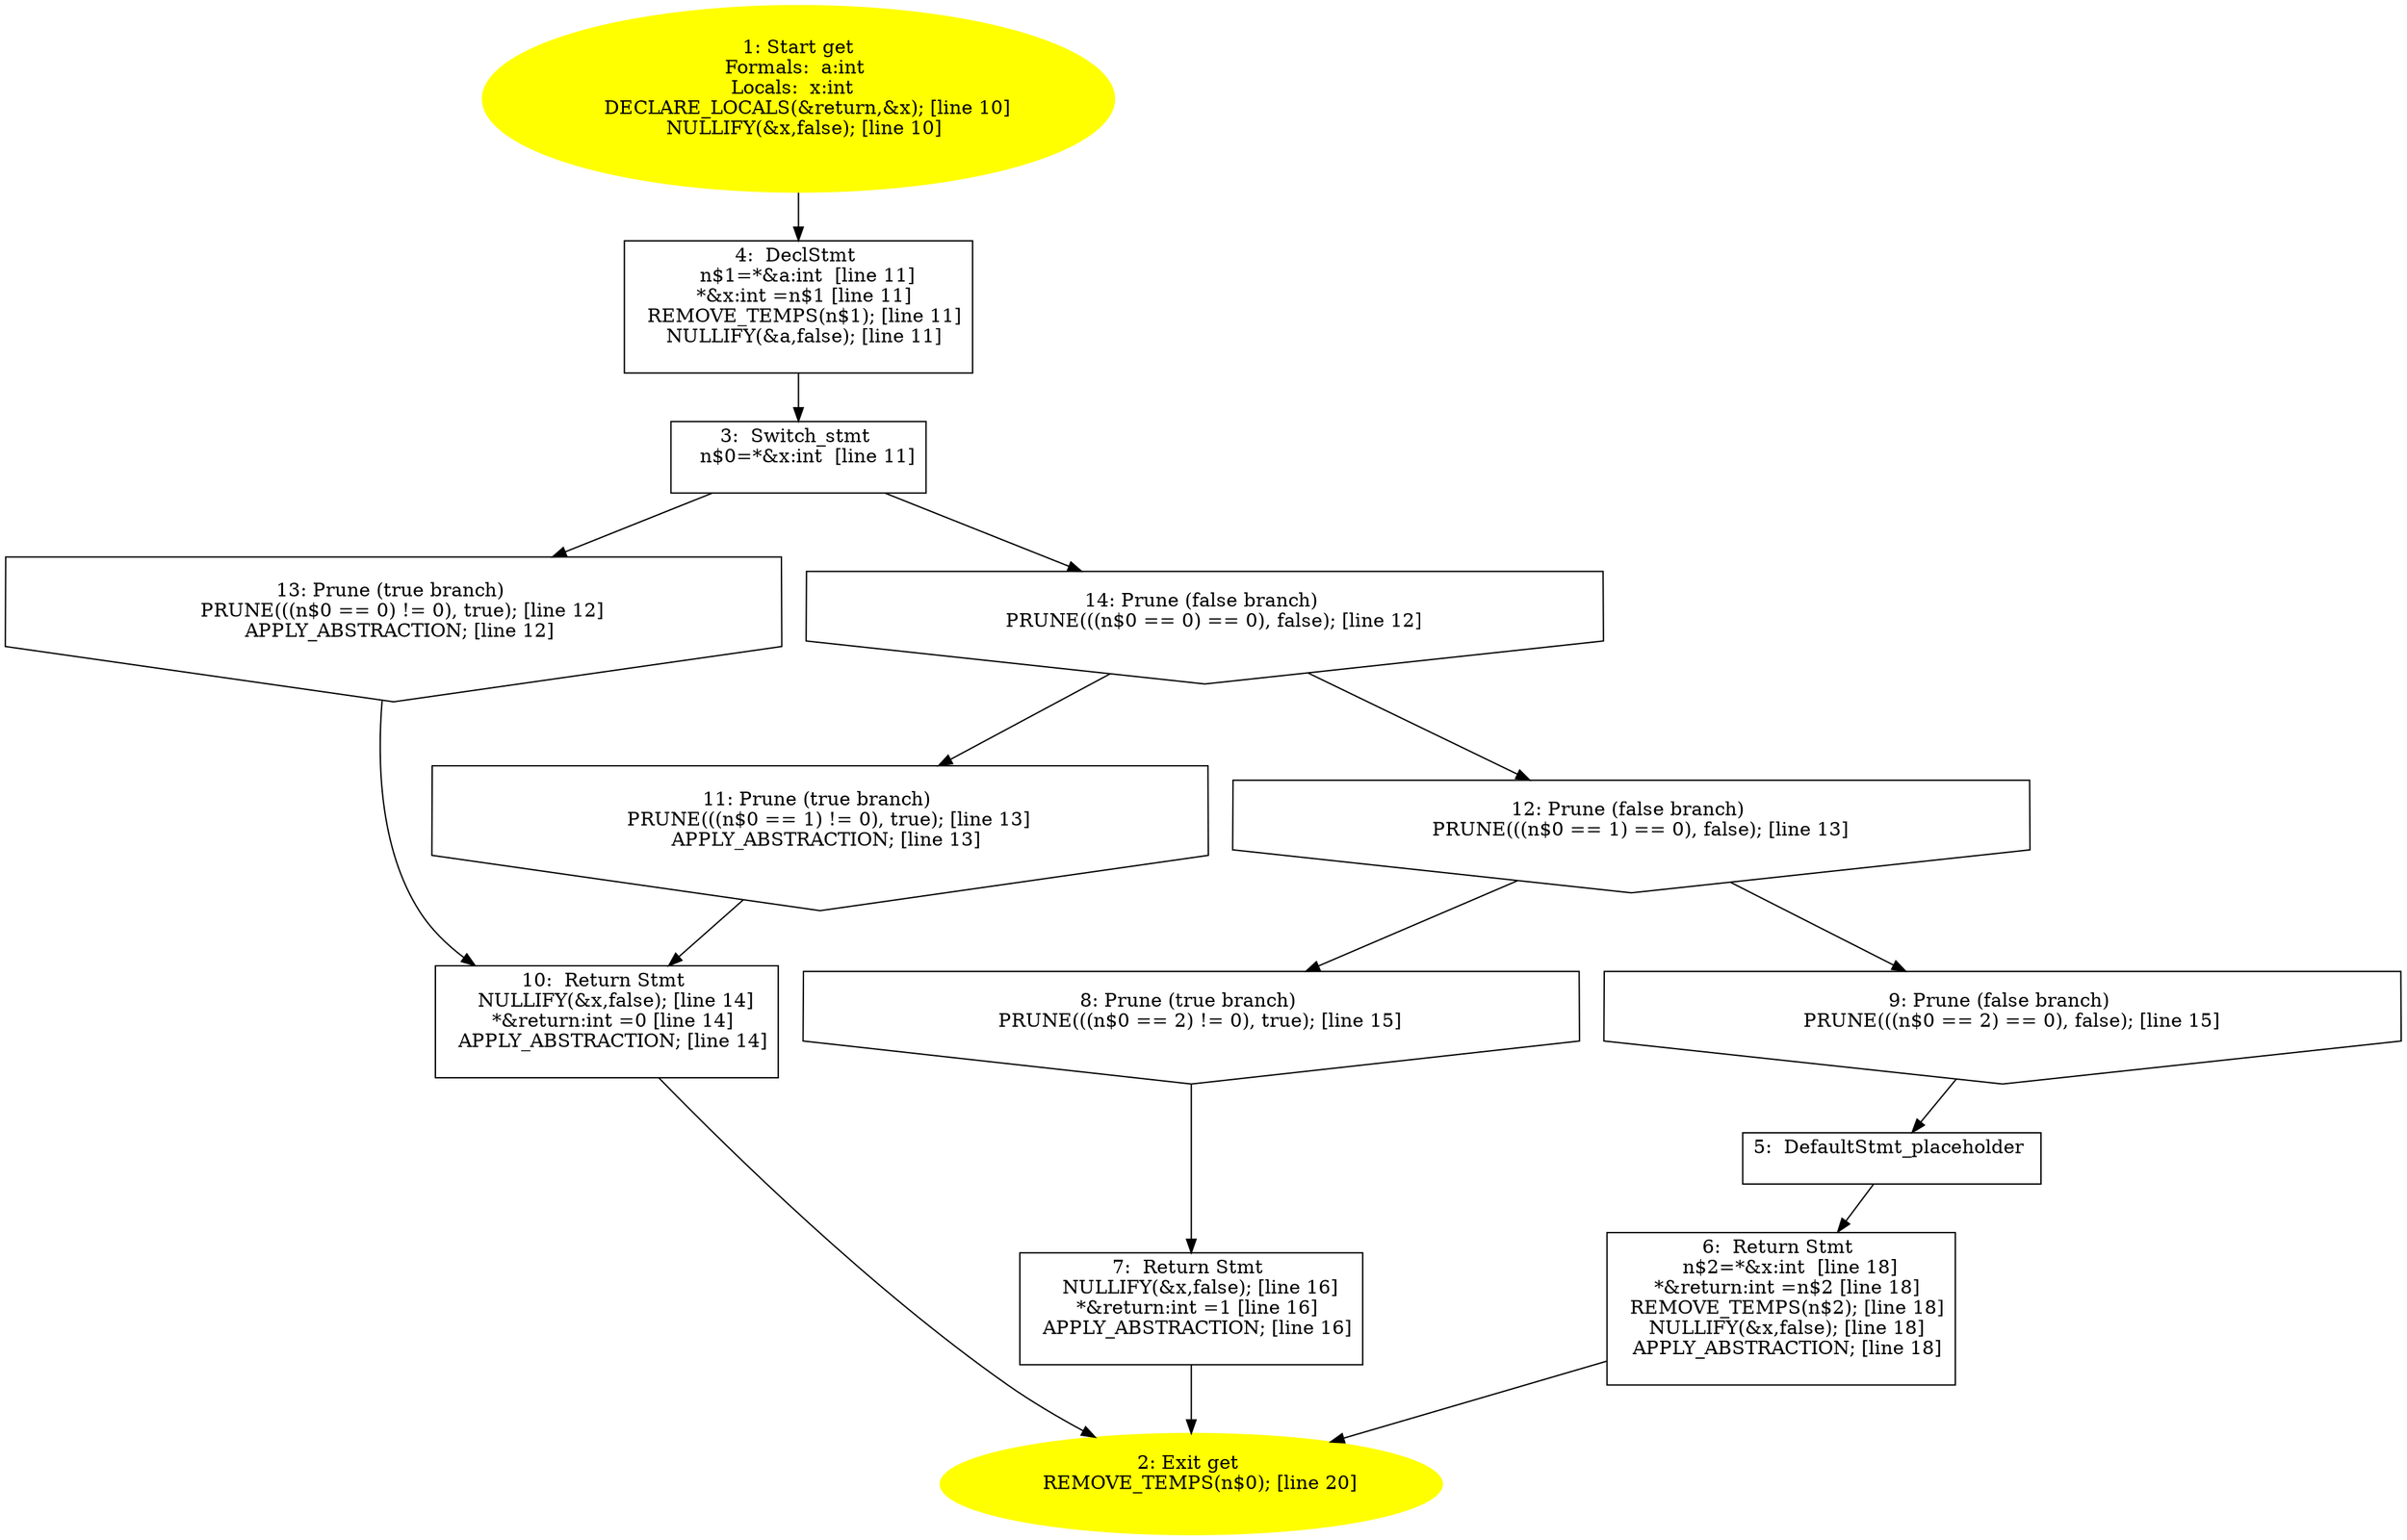 digraph iCFG {
14 [label="14: Prune (false branch) \n   PRUNE(((n$0 == 0) == 0), false); [line 12]\n " shape="invhouse"]
	

	 14 -> 11 ;
	 14 -> 12 ;
13 [label="13: Prune (true branch) \n   PRUNE(((n$0 == 0) != 0), true); [line 12]\n  APPLY_ABSTRACTION; [line 12]\n " shape="invhouse"]
	

	 13 -> 10 ;
12 [label="12: Prune (false branch) \n   PRUNE(((n$0 == 1) == 0), false); [line 13]\n " shape="invhouse"]
	

	 12 -> 8 ;
	 12 -> 9 ;
11 [label="11: Prune (true branch) \n   PRUNE(((n$0 == 1) != 0), true); [line 13]\n  APPLY_ABSTRACTION; [line 13]\n " shape="invhouse"]
	

	 11 -> 10 ;
10 [label="10:  Return Stmt \n   NULLIFY(&x,false); [line 14]\n  *&return:int =0 [line 14]\n  APPLY_ABSTRACTION; [line 14]\n " shape="box"]
	

	 10 -> 2 ;
9 [label="9: Prune (false branch) \n   PRUNE(((n$0 == 2) == 0), false); [line 15]\n " shape="invhouse"]
	

	 9 -> 5 ;
8 [label="8: Prune (true branch) \n   PRUNE(((n$0 == 2) != 0), true); [line 15]\n " shape="invhouse"]
	

	 8 -> 7 ;
7 [label="7:  Return Stmt \n   NULLIFY(&x,false); [line 16]\n  *&return:int =1 [line 16]\n  APPLY_ABSTRACTION; [line 16]\n " shape="box"]
	

	 7 -> 2 ;
6 [label="6:  Return Stmt \n   n$2=*&x:int  [line 18]\n  *&return:int =n$2 [line 18]\n  REMOVE_TEMPS(n$2); [line 18]\n  NULLIFY(&x,false); [line 18]\n  APPLY_ABSTRACTION; [line 18]\n " shape="box"]
	

	 6 -> 2 ;
5 [label="5:  DefaultStmt_placeholder \n  " shape="box"]
	

	 5 -> 6 ;
4 [label="4:  DeclStmt \n   n$1=*&a:int  [line 11]\n  *&x:int =n$1 [line 11]\n  REMOVE_TEMPS(n$1); [line 11]\n  NULLIFY(&a,false); [line 11]\n " shape="box"]
	

	 4 -> 3 ;
3 [label="3:  Switch_stmt \n   n$0=*&x:int  [line 11]\n " shape="box"]
	

	 3 -> 13 ;
	 3 -> 14 ;
2 [label="2: Exit get \n   REMOVE_TEMPS(n$0); [line 20]\n " color=yellow style=filled]
	

1 [label="1: Start get\nFormals:  a:int \nLocals:  x:int  \n   DECLARE_LOCALS(&return,&x); [line 10]\n  NULLIFY(&x,false); [line 10]\n " color=yellow style=filled]
	

	 1 -> 4 ;
}
